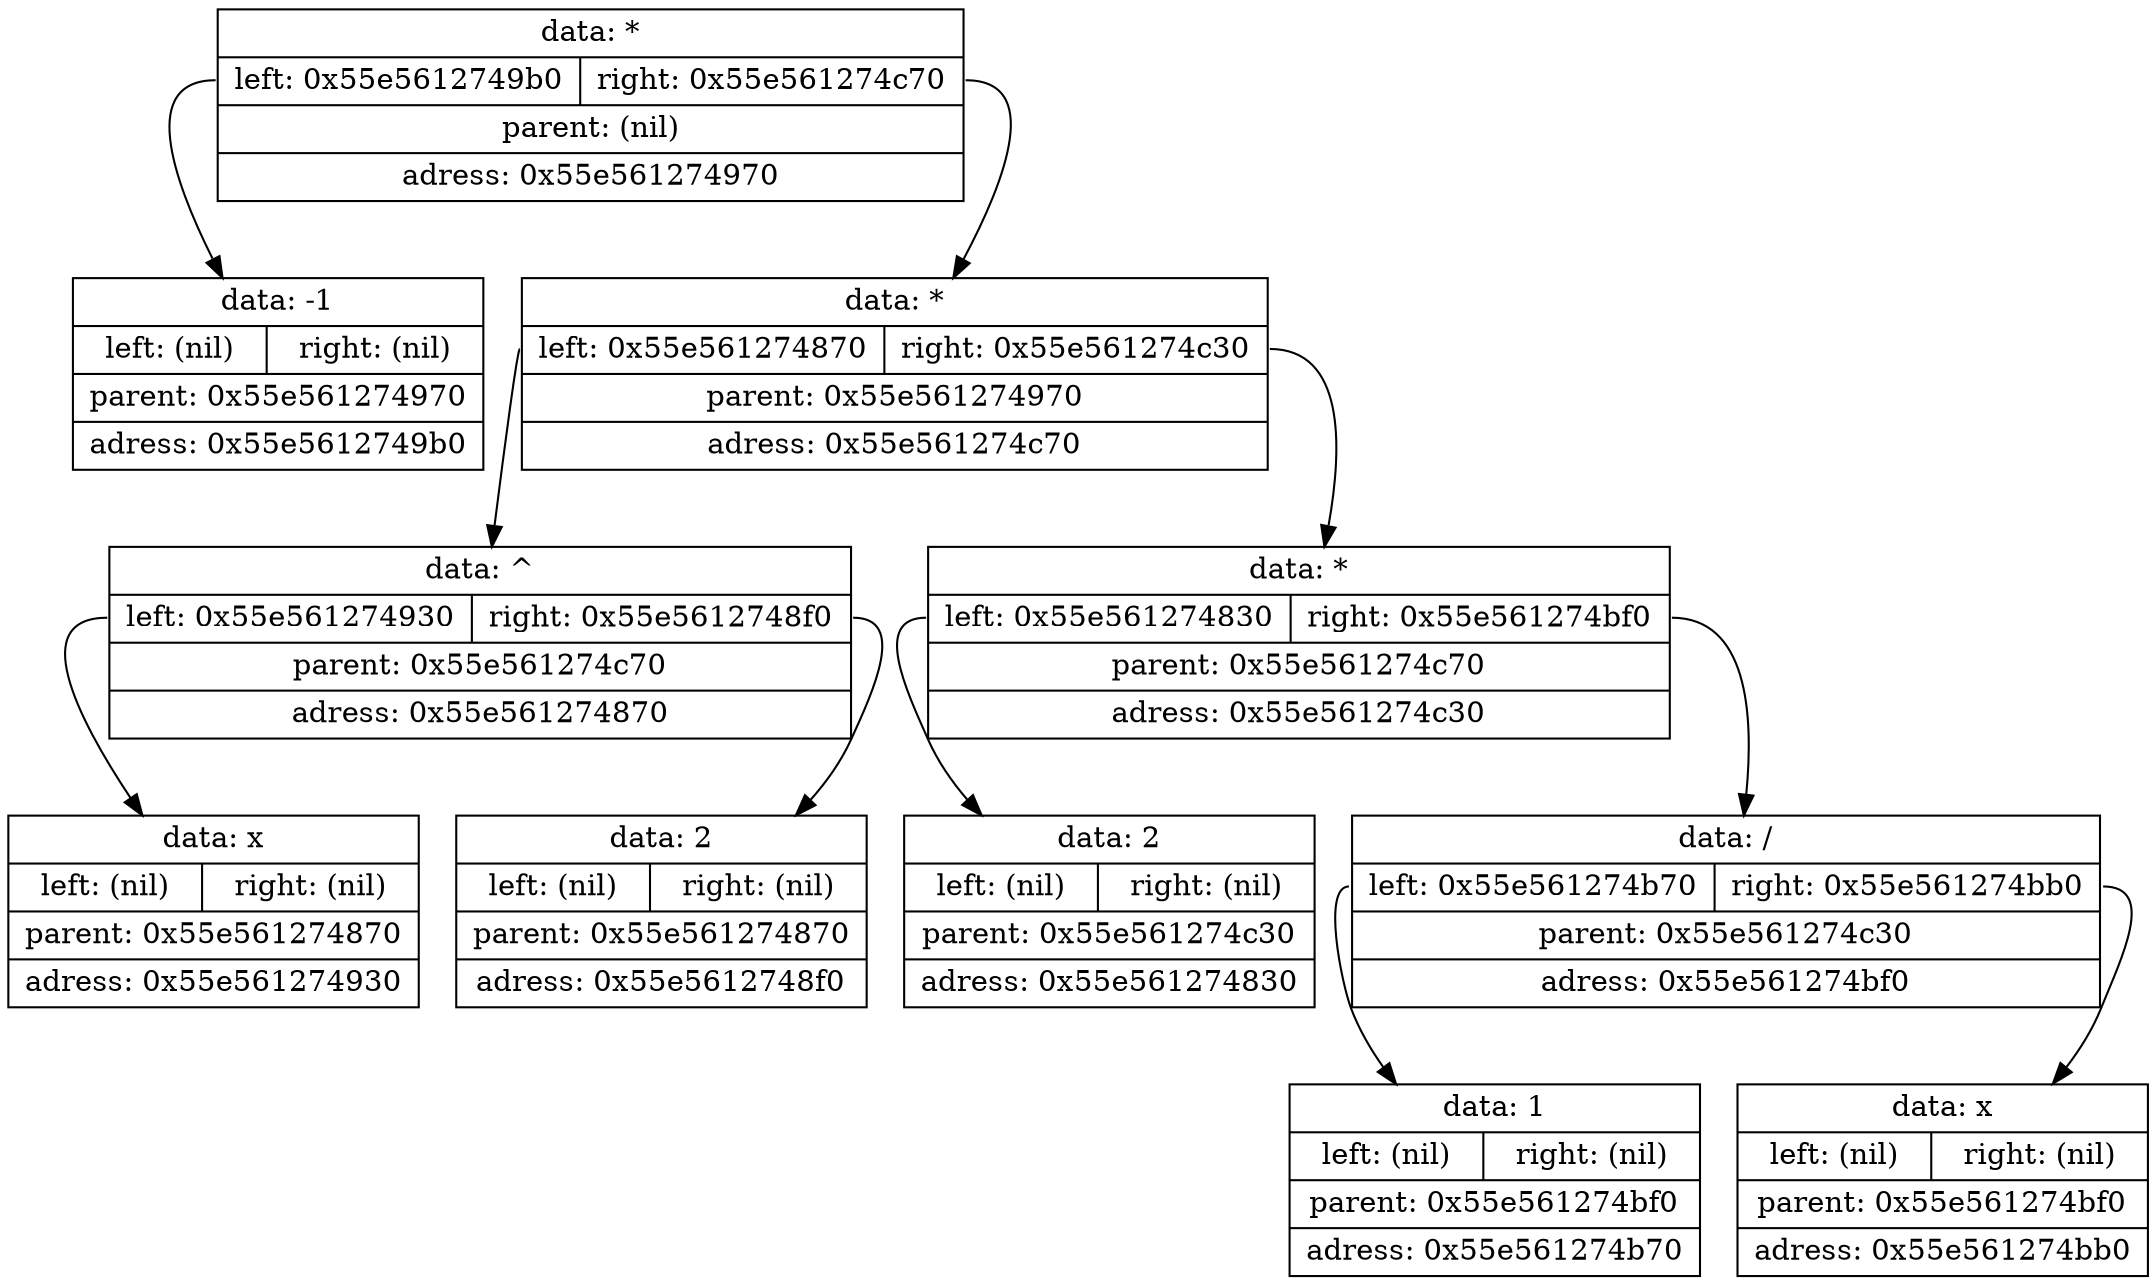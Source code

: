 digraph dump
{
	node0x55e561274970 [shape = "record", label = "{<f1>data: *|{<f2>left: 0x55e5612749b0|<f3>right: 0x55e561274c70}|<f4>parent: (nil)|<f5>adress: 0x55e561274970}"];
	node0x55e5612749b0 [shape = "record", label = "{<f1>data: -1|{<f2>left: (nil)|<f3>right: (nil)}|<f4>parent: 0x55e561274970|<f5>adress: 0x55e5612749b0}"];
	node0x55e561274970:f2 -> node0x55e5612749b0
	node0x55e561274c70 [shape = "record", label = "{<f1>data: *|{<f2>left: 0x55e561274870|<f3>right: 0x55e561274c30}|<f4>parent: 0x55e561274970|<f5>adress: 0x55e561274c70}"];
	node0x55e561274870 [shape = "record", label = "{<f1>data: ^|{<f2>left: 0x55e561274930|<f3>right: 0x55e5612748f0}|<f4>parent: 0x55e561274c70|<f5>adress: 0x55e561274870}"];
	node0x55e561274930 [shape = "record", label = "{<f1>data: x|{<f2>left: (nil)|<f3>right: (nil)}|<f4>parent: 0x55e561274870|<f5>adress: 0x55e561274930}"];
	node0x55e561274870:f2 -> node0x55e561274930
	node0x55e5612748f0 [shape = "record", label = "{<f1>data: 2|{<f2>left: (nil)|<f3>right: (nil)}|<f4>parent: 0x55e561274870|<f5>adress: 0x55e5612748f0}"];
	node0x55e561274870:f3 -> node0x55e5612748f0
	node0x55e561274c70:f2 -> node0x55e561274870
	node0x55e561274c30 [shape = "record", label = "{<f1>data: *|{<f2>left: 0x55e561274830|<f3>right: 0x55e561274bf0}|<f4>parent: 0x55e561274c70|<f5>adress: 0x55e561274c30}"];
	node0x55e561274830 [shape = "record", label = "{<f1>data: 2|{<f2>left: (nil)|<f3>right: (nil)}|<f4>parent: 0x55e561274c30|<f5>adress: 0x55e561274830}"];
	node0x55e561274c30:f2 -> node0x55e561274830
	node0x55e561274bf0 [shape = "record", label = "{<f1>data: /|{<f2>left: 0x55e561274b70|<f3>right: 0x55e561274bb0}|<f4>parent: 0x55e561274c30|<f5>adress: 0x55e561274bf0}"];
	node0x55e561274b70 [shape = "record", label = "{<f1>data: 1|{<f2>left: (nil)|<f3>right: (nil)}|<f4>parent: 0x55e561274bf0|<f5>adress: 0x55e561274b70}"];
	node0x55e561274bf0:f2 -> node0x55e561274b70
	node0x55e561274bb0 [shape = "record", label = "{<f1>data: x|{<f2>left: (nil)|<f3>right: (nil)}|<f4>parent: 0x55e561274bf0|<f5>adress: 0x55e561274bb0}"];
	node0x55e561274bf0:f3 -> node0x55e561274bb0
	node0x55e561274c30:f3 -> node0x55e561274bf0
	node0x55e561274c70:f3 -> node0x55e561274c30
	node0x55e561274970:f3 -> node0x55e561274c70

}
